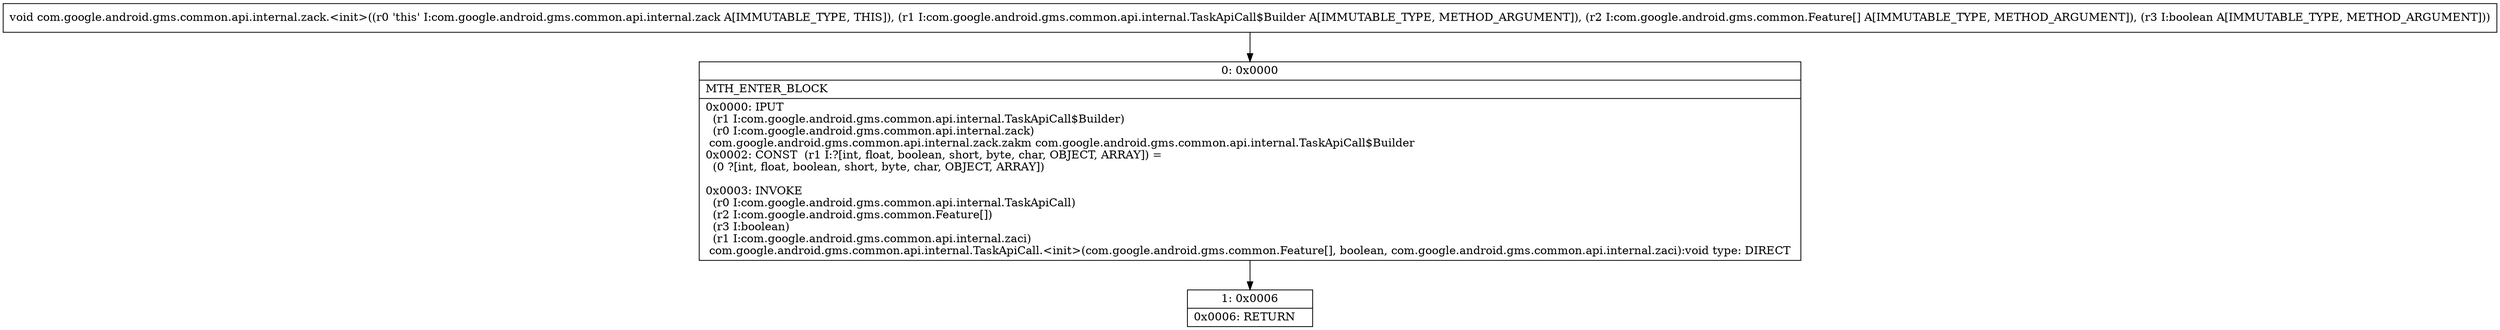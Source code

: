 digraph "CFG forcom.google.android.gms.common.api.internal.zack.\<init\>(Lcom\/google\/android\/gms\/common\/api\/internal\/TaskApiCall$Builder;[Lcom\/google\/android\/gms\/common\/Feature;Z)V" {
Node_0 [shape=record,label="{0\:\ 0x0000|MTH_ENTER_BLOCK\l|0x0000: IPUT  \l  (r1 I:com.google.android.gms.common.api.internal.TaskApiCall$Builder)\l  (r0 I:com.google.android.gms.common.api.internal.zack)\l com.google.android.gms.common.api.internal.zack.zakm com.google.android.gms.common.api.internal.TaskApiCall$Builder \l0x0002: CONST  (r1 I:?[int, float, boolean, short, byte, char, OBJECT, ARRAY]) = \l  (0 ?[int, float, boolean, short, byte, char, OBJECT, ARRAY])\l \l0x0003: INVOKE  \l  (r0 I:com.google.android.gms.common.api.internal.TaskApiCall)\l  (r2 I:com.google.android.gms.common.Feature[])\l  (r3 I:boolean)\l  (r1 I:com.google.android.gms.common.api.internal.zaci)\l com.google.android.gms.common.api.internal.TaskApiCall.\<init\>(com.google.android.gms.common.Feature[], boolean, com.google.android.gms.common.api.internal.zaci):void type: DIRECT \l}"];
Node_1 [shape=record,label="{1\:\ 0x0006|0x0006: RETURN   \l}"];
MethodNode[shape=record,label="{void com.google.android.gms.common.api.internal.zack.\<init\>((r0 'this' I:com.google.android.gms.common.api.internal.zack A[IMMUTABLE_TYPE, THIS]), (r1 I:com.google.android.gms.common.api.internal.TaskApiCall$Builder A[IMMUTABLE_TYPE, METHOD_ARGUMENT]), (r2 I:com.google.android.gms.common.Feature[] A[IMMUTABLE_TYPE, METHOD_ARGUMENT]), (r3 I:boolean A[IMMUTABLE_TYPE, METHOD_ARGUMENT])) }"];
MethodNode -> Node_0;
Node_0 -> Node_1;
}

